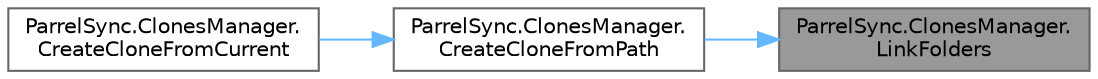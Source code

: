 digraph "ParrelSync.ClonesManager.LinkFolders"
{
 // LATEX_PDF_SIZE
  bgcolor="transparent";
  edge [fontname=Helvetica,fontsize=10,labelfontname=Helvetica,labelfontsize=10];
  node [fontname=Helvetica,fontsize=10,shape=box,height=0.2,width=0.4];
  rankdir="RL";
  Node1 [id="Node000001",label="ParrelSync.ClonesManager.\lLinkFolders",height=0.2,width=0.4,color="gray40", fillcolor="grey60", style="filled", fontcolor="black",tooltip="Create a link / junction from the original project to it's clone."];
  Node1 -> Node2 [id="edge1_Node000001_Node000002",dir="back",color="steelblue1",style="solid",tooltip=" "];
  Node2 [id="Node000002",label="ParrelSync.ClonesManager.\lCreateCloneFromPath",height=0.2,width=0.4,color="grey40", fillcolor="white", style="filled",URL="$class_parrel_sync_1_1_clones_manager.html#a6ad4ab60d3ff69172fa44a4140b637c2",tooltip="Creates clone of the project located at the given path."];
  Node2 -> Node3 [id="edge2_Node000002_Node000003",dir="back",color="steelblue1",style="solid",tooltip=" "];
  Node3 [id="Node000003",label="ParrelSync.ClonesManager.\lCreateCloneFromCurrent",height=0.2,width=0.4,color="grey40", fillcolor="white", style="filled",URL="$class_parrel_sync_1_1_clones_manager.html#a8d1e30fb14a608c161e369ff20da4621",tooltip="Creates clone from the project currently open in Unity Editor."];
}
